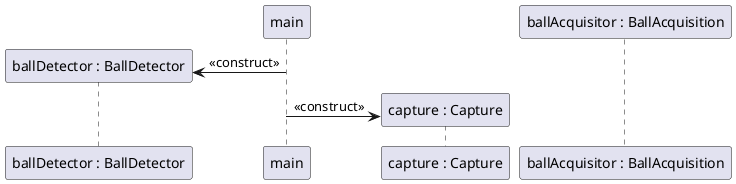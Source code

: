 @startuml

create "ballDetector : BallDetector" as ballDetector
main -> ballDetector : <<construct>>
create "capture : Capture" as capture
main -> capture : <<construct>>

create "ballAcquisitor : BallAcquisition" as ballAcquisitor
create "ballEnhancement : BallEnhancement" as ballAcquisitor
create "ballAcquisitor : BallSegmentation" as ballAcquisitor
create "ballAcquisitor : BallFeatureExtraction" as ballAcquisitor
create "ballAcquisitor : BallClassification" as ballAcquisitor


@enduml